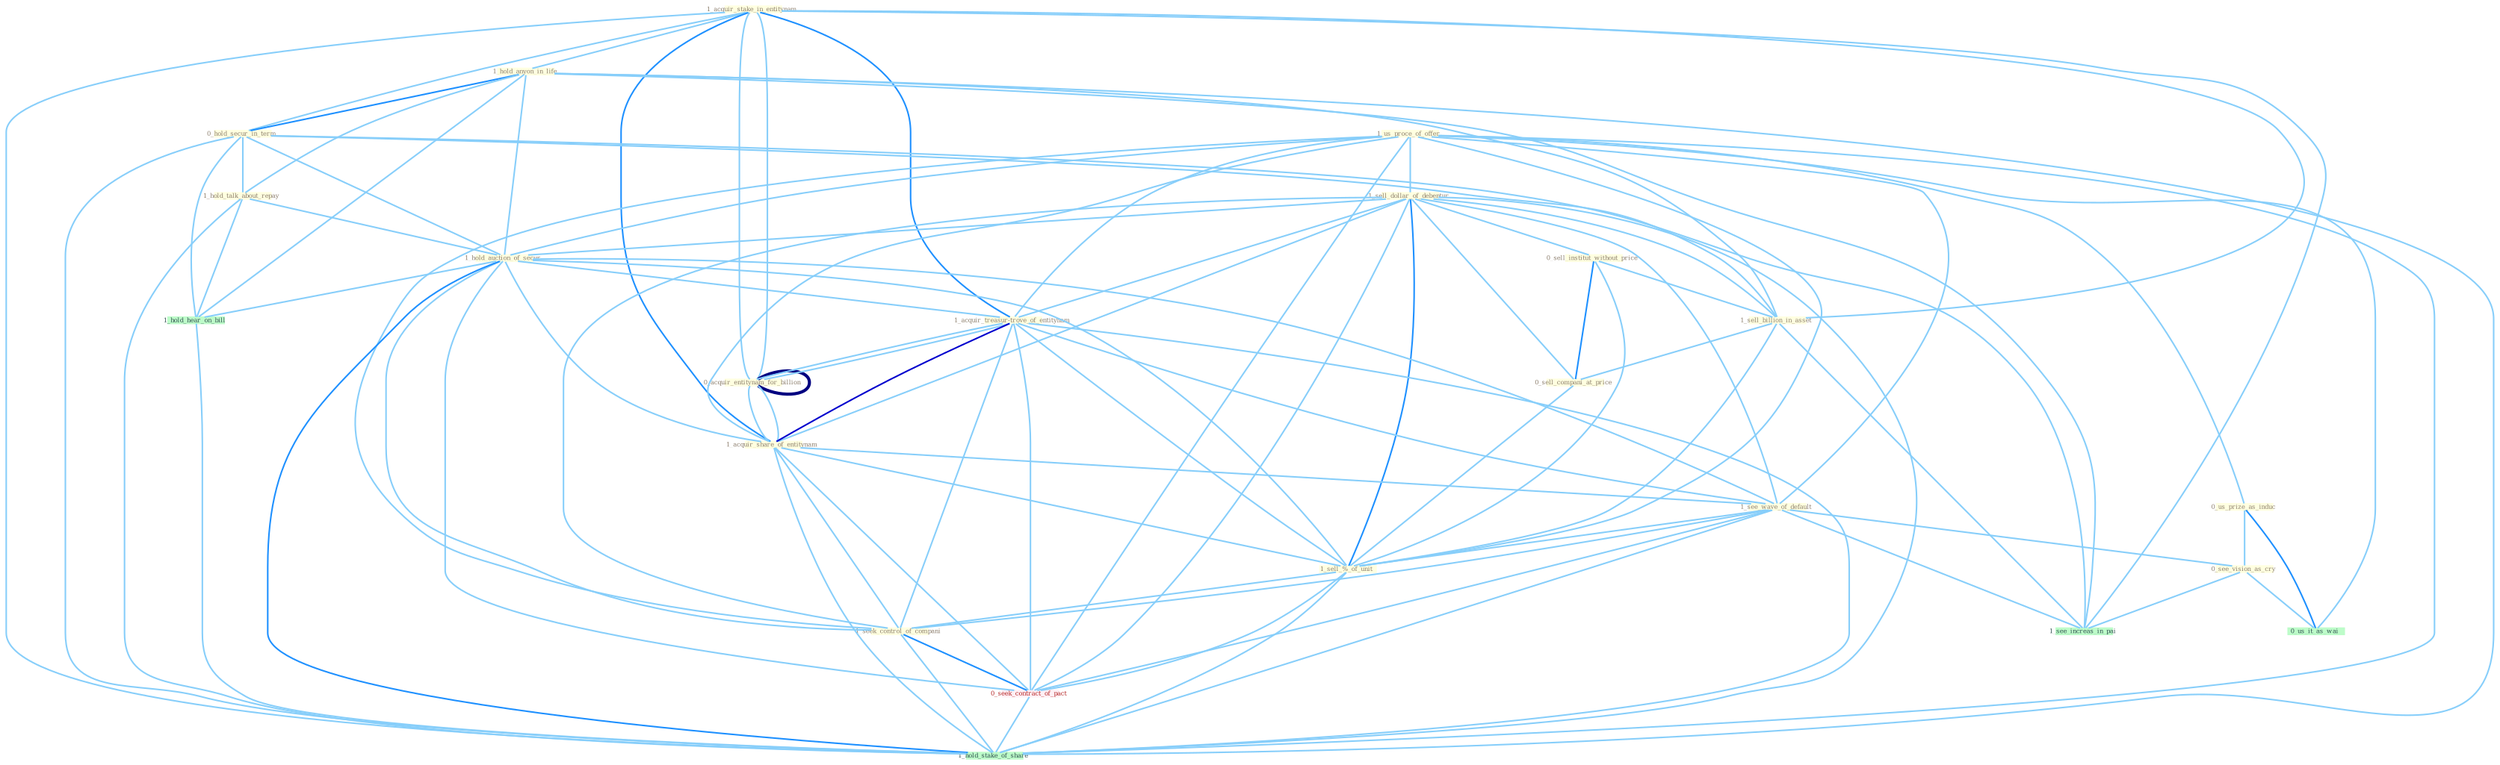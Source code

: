 Graph G{ 
    node
    [shape=polygon,style=filled,width=.5,height=.06,color="#BDFCC9",fixedsize=true,fontsize=4,
    fontcolor="#2f4f4f"];
    {node
    [color="#ffffe0", fontcolor="#8b7d6b"] "1_acquir_stake_in_entitynam " "1_hold_anyon_in_life " "1_us_proce_of_offer " "1_sell_dollar_of_debentur " "0_acquir_entitynam_for_billion " "0_hold_secur_in_term " "1_acquir_share_of_entitynam " "1_see_wave_of_default " "0_us_prize_as_induc " "0_sell_institut_without_price " "0_see_vision_as_cry " "1_sell_billion_in_asset " "1_hold_talk_about_repay " "0_sell_compani_at_price " "1_hold_auction_of_secur " "1_acquir_treasur-trove_of_entitynam " "1_sell_%_of_unit " "1_seek_control_of_compani "}
{node [color="#fff0f5", fontcolor="#b22222"] "0_seek_contract_of_pact " "0_acquir_entitynam_for_billion "}
edge [color="#B0E2FF"];

	"1_acquir_stake_in_entitynam " -- "1_hold_anyon_in_life " [w="1", color="#87cefa" ];
	"1_acquir_stake_in_entitynam " -- "0_acquir_entitynam_for_billion " [w="1", color="#87cefa" ];
	"1_acquir_stake_in_entitynam " -- "0_hold_secur_in_term " [w="1", color="#87cefa" ];
	"1_acquir_stake_in_entitynam " -- "1_acquir_share_of_entitynam " [w="2", color="#1e90ff" , len=0.8];
	"1_acquir_stake_in_entitynam " -- "1_sell_billion_in_asset " [w="1", color="#87cefa" ];
	"1_acquir_stake_in_entitynam " -- "1_acquir_treasur-trove_of_entitynam " [w="2", color="#1e90ff" , len=0.8];
	"1_acquir_stake_in_entitynam " -- "0_acquir_entitynam_for_billion " [w="1", color="#87cefa" ];
	"1_acquir_stake_in_entitynam " -- "1_see_increas_in_pai " [w="1", color="#87cefa" ];
	"1_acquir_stake_in_entitynam " -- "1_hold_stake_of_share " [w="1", color="#87cefa" ];
	"1_hold_anyon_in_life " -- "0_hold_secur_in_term " [w="2", color="#1e90ff" , len=0.8];
	"1_hold_anyon_in_life " -- "1_sell_billion_in_asset " [w="1", color="#87cefa" ];
	"1_hold_anyon_in_life " -- "1_hold_talk_about_repay " [w="1", color="#87cefa" ];
	"1_hold_anyon_in_life " -- "1_hold_auction_of_secur " [w="1", color="#87cefa" ];
	"1_hold_anyon_in_life " -- "1_see_increas_in_pai " [w="1", color="#87cefa" ];
	"1_hold_anyon_in_life " -- "1_hold_hear_on_bill " [w="1", color="#87cefa" ];
	"1_hold_anyon_in_life " -- "1_hold_stake_of_share " [w="1", color="#87cefa" ];
	"1_us_proce_of_offer " -- "1_sell_dollar_of_debentur " [w="1", color="#87cefa" ];
	"1_us_proce_of_offer " -- "1_acquir_share_of_entitynam " [w="1", color="#87cefa" ];
	"1_us_proce_of_offer " -- "1_see_wave_of_default " [w="1", color="#87cefa" ];
	"1_us_proce_of_offer " -- "0_us_prize_as_induc " [w="1", color="#87cefa" ];
	"1_us_proce_of_offer " -- "1_hold_auction_of_secur " [w="1", color="#87cefa" ];
	"1_us_proce_of_offer " -- "1_acquir_treasur-trove_of_entitynam " [w="1", color="#87cefa" ];
	"1_us_proce_of_offer " -- "1_sell_%_of_unit " [w="1", color="#87cefa" ];
	"1_us_proce_of_offer " -- "1_seek_control_of_compani " [w="1", color="#87cefa" ];
	"1_us_proce_of_offer " -- "0_seek_contract_of_pact " [w="1", color="#87cefa" ];
	"1_us_proce_of_offer " -- "0_us_it_as_wai " [w="1", color="#87cefa" ];
	"1_us_proce_of_offer " -- "1_hold_stake_of_share " [w="1", color="#87cefa" ];
	"1_sell_dollar_of_debentur " -- "1_acquir_share_of_entitynam " [w="1", color="#87cefa" ];
	"1_sell_dollar_of_debentur " -- "1_see_wave_of_default " [w="1", color="#87cefa" ];
	"1_sell_dollar_of_debentur " -- "0_sell_institut_without_price " [w="1", color="#87cefa" ];
	"1_sell_dollar_of_debentur " -- "1_sell_billion_in_asset " [w="1", color="#87cefa" ];
	"1_sell_dollar_of_debentur " -- "0_sell_compani_at_price " [w="1", color="#87cefa" ];
	"1_sell_dollar_of_debentur " -- "1_hold_auction_of_secur " [w="1", color="#87cefa" ];
	"1_sell_dollar_of_debentur " -- "1_acquir_treasur-trove_of_entitynam " [w="1", color="#87cefa" ];
	"1_sell_dollar_of_debentur " -- "1_sell_%_of_unit " [w="2", color="#1e90ff" , len=0.8];
	"1_sell_dollar_of_debentur " -- "1_seek_control_of_compani " [w="1", color="#87cefa" ];
	"1_sell_dollar_of_debentur " -- "0_seek_contract_of_pact " [w="1", color="#87cefa" ];
	"1_sell_dollar_of_debentur " -- "1_hold_stake_of_share " [w="1", color="#87cefa" ];
	"0_acquir_entitynam_for_billion " -- "1_acquir_share_of_entitynam " [w="1", color="#87cefa" ];
	"0_acquir_entitynam_for_billion " -- "1_acquir_treasur-trove_of_entitynam " [w="1", color="#87cefa" ];
	"0_acquir_entitynam_for_billion " -- "0_acquir_entitynam_for_billion " [w="4", style=bold, color="#000080", len=0.4];
	"0_hold_secur_in_term " -- "1_sell_billion_in_asset " [w="1", color="#87cefa" ];
	"0_hold_secur_in_term " -- "1_hold_talk_about_repay " [w="1", color="#87cefa" ];
	"0_hold_secur_in_term " -- "1_hold_auction_of_secur " [w="1", color="#87cefa" ];
	"0_hold_secur_in_term " -- "1_see_increas_in_pai " [w="1", color="#87cefa" ];
	"0_hold_secur_in_term " -- "1_hold_hear_on_bill " [w="1", color="#87cefa" ];
	"0_hold_secur_in_term " -- "1_hold_stake_of_share " [w="1", color="#87cefa" ];
	"1_acquir_share_of_entitynam " -- "1_see_wave_of_default " [w="1", color="#87cefa" ];
	"1_acquir_share_of_entitynam " -- "1_hold_auction_of_secur " [w="1", color="#87cefa" ];
	"1_acquir_share_of_entitynam " -- "1_acquir_treasur-trove_of_entitynam " [w="3", color="#0000cd" , len=0.6];
	"1_acquir_share_of_entitynam " -- "1_sell_%_of_unit " [w="1", color="#87cefa" ];
	"1_acquir_share_of_entitynam " -- "1_seek_control_of_compani " [w="1", color="#87cefa" ];
	"1_acquir_share_of_entitynam " -- "0_seek_contract_of_pact " [w="1", color="#87cefa" ];
	"1_acquir_share_of_entitynam " -- "0_acquir_entitynam_for_billion " [w="1", color="#87cefa" ];
	"1_acquir_share_of_entitynam " -- "1_hold_stake_of_share " [w="1", color="#87cefa" ];
	"1_see_wave_of_default " -- "0_see_vision_as_cry " [w="1", color="#87cefa" ];
	"1_see_wave_of_default " -- "1_hold_auction_of_secur " [w="1", color="#87cefa" ];
	"1_see_wave_of_default " -- "1_acquir_treasur-trove_of_entitynam " [w="1", color="#87cefa" ];
	"1_see_wave_of_default " -- "1_sell_%_of_unit " [w="1", color="#87cefa" ];
	"1_see_wave_of_default " -- "1_seek_control_of_compani " [w="1", color="#87cefa" ];
	"1_see_wave_of_default " -- "0_seek_contract_of_pact " [w="1", color="#87cefa" ];
	"1_see_wave_of_default " -- "1_see_increas_in_pai " [w="1", color="#87cefa" ];
	"1_see_wave_of_default " -- "1_hold_stake_of_share " [w="1", color="#87cefa" ];
	"0_us_prize_as_induc " -- "0_see_vision_as_cry " [w="1", color="#87cefa" ];
	"0_us_prize_as_induc " -- "0_us_it_as_wai " [w="2", color="#1e90ff" , len=0.8];
	"0_sell_institut_without_price " -- "1_sell_billion_in_asset " [w="1", color="#87cefa" ];
	"0_sell_institut_without_price " -- "0_sell_compani_at_price " [w="2", color="#1e90ff" , len=0.8];
	"0_sell_institut_without_price " -- "1_sell_%_of_unit " [w="1", color="#87cefa" ];
	"0_see_vision_as_cry " -- "0_us_it_as_wai " [w="1", color="#87cefa" ];
	"0_see_vision_as_cry " -- "1_see_increas_in_pai " [w="1", color="#87cefa" ];
	"1_sell_billion_in_asset " -- "0_sell_compani_at_price " [w="1", color="#87cefa" ];
	"1_sell_billion_in_asset " -- "1_sell_%_of_unit " [w="1", color="#87cefa" ];
	"1_sell_billion_in_asset " -- "1_see_increas_in_pai " [w="1", color="#87cefa" ];
	"1_hold_talk_about_repay " -- "1_hold_auction_of_secur " [w="1", color="#87cefa" ];
	"1_hold_talk_about_repay " -- "1_hold_hear_on_bill " [w="1", color="#87cefa" ];
	"1_hold_talk_about_repay " -- "1_hold_stake_of_share " [w="1", color="#87cefa" ];
	"0_sell_compani_at_price " -- "1_sell_%_of_unit " [w="1", color="#87cefa" ];
	"1_hold_auction_of_secur " -- "1_acquir_treasur-trove_of_entitynam " [w="1", color="#87cefa" ];
	"1_hold_auction_of_secur " -- "1_sell_%_of_unit " [w="1", color="#87cefa" ];
	"1_hold_auction_of_secur " -- "1_seek_control_of_compani " [w="1", color="#87cefa" ];
	"1_hold_auction_of_secur " -- "0_seek_contract_of_pact " [w="1", color="#87cefa" ];
	"1_hold_auction_of_secur " -- "1_hold_hear_on_bill " [w="1", color="#87cefa" ];
	"1_hold_auction_of_secur " -- "1_hold_stake_of_share " [w="2", color="#1e90ff" , len=0.8];
	"1_acquir_treasur-trove_of_entitynam " -- "1_sell_%_of_unit " [w="1", color="#87cefa" ];
	"1_acquir_treasur-trove_of_entitynam " -- "1_seek_control_of_compani " [w="1", color="#87cefa" ];
	"1_acquir_treasur-trove_of_entitynam " -- "0_seek_contract_of_pact " [w="1", color="#87cefa" ];
	"1_acquir_treasur-trove_of_entitynam " -- "0_acquir_entitynam_for_billion " [w="1", color="#87cefa" ];
	"1_acquir_treasur-trove_of_entitynam " -- "1_hold_stake_of_share " [w="1", color="#87cefa" ];
	"1_sell_%_of_unit " -- "1_seek_control_of_compani " [w="1", color="#87cefa" ];
	"1_sell_%_of_unit " -- "0_seek_contract_of_pact " [w="1", color="#87cefa" ];
	"1_sell_%_of_unit " -- "1_hold_stake_of_share " [w="1", color="#87cefa" ];
	"1_seek_control_of_compani " -- "0_seek_contract_of_pact " [w="2", color="#1e90ff" , len=0.8];
	"1_seek_control_of_compani " -- "1_hold_stake_of_share " [w="1", color="#87cefa" ];
	"0_seek_contract_of_pact " -- "1_hold_stake_of_share " [w="1", color="#87cefa" ];
	"1_hold_hear_on_bill " -- "1_hold_stake_of_share " [w="1", color="#87cefa" ];
}